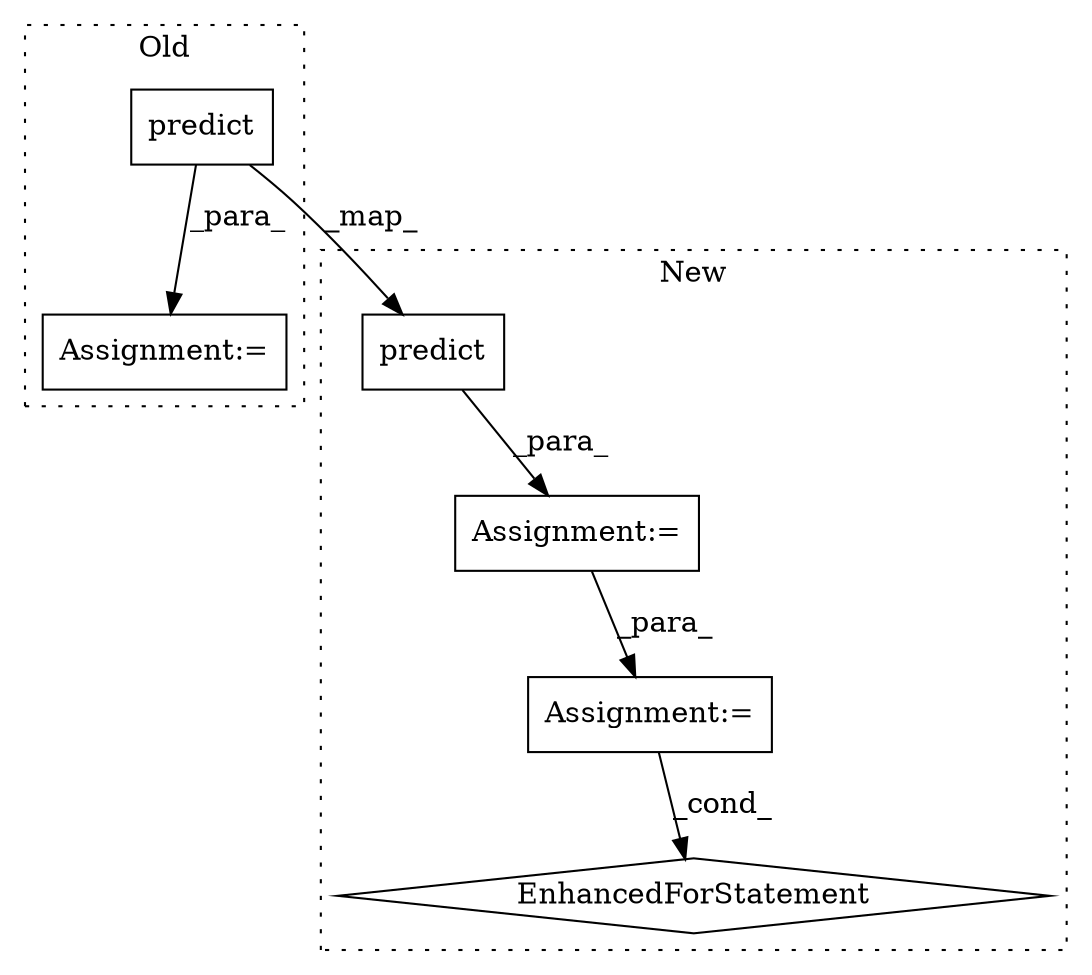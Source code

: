 digraph G {
subgraph cluster0 {
1 [label="predict" a="32" s="3606,3630" l="8,1" shape="box"];
5 [label="Assignment:=" a="7" s="3589" l="1" shape="box"];
label = "Old";
style="dotted";
}
subgraph cluster1 {
2 [label="predict" a="32" s="3549,3573" l="8,1" shape="box"];
3 [label="Assignment:=" a="7" s="3693,3792" l="82,2" shape="box"];
4 [label="Assignment:=" a="7" s="3394" l="1" shape="box"];
6 [label="EnhancedForStatement" a="70" s="3693,3792" l="82,2" shape="diamond"];
label = "New";
style="dotted";
}
1 -> 2 [label="_map_"];
1 -> 5 [label="_para_"];
2 -> 4 [label="_para_"];
3 -> 6 [label="_cond_"];
4 -> 3 [label="_para_"];
}